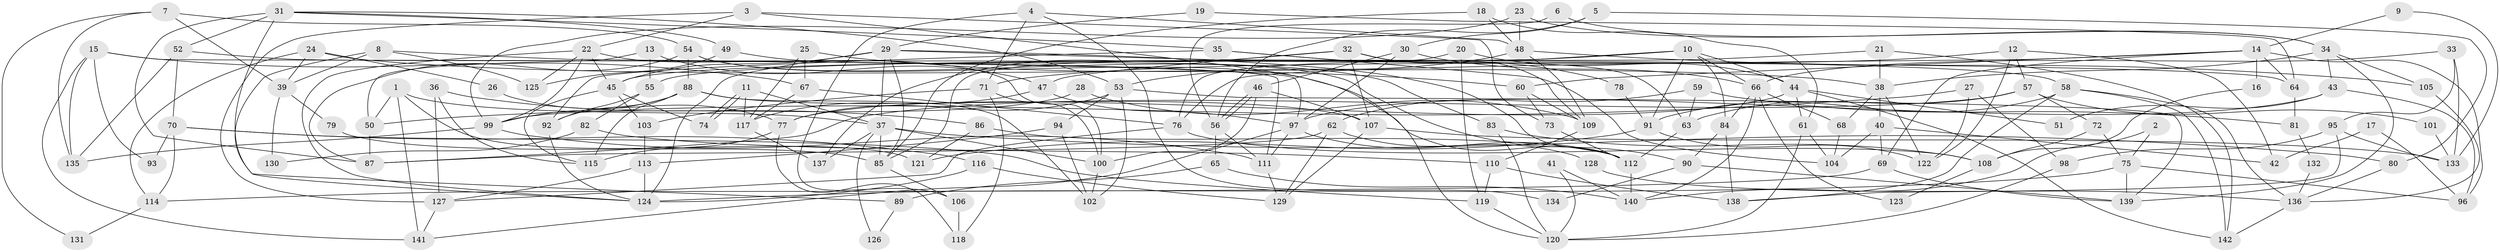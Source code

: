 // coarse degree distribution, {4: 0.26262626262626265, 2: 0.16161616161616163, 3: 0.1717171717171717, 7: 0.050505050505050504, 9: 0.020202020202020204, 5: 0.21212121212121213, 6: 0.04040404040404041, 8: 0.050505050505050504, 11: 0.010101010101010102, 14: 0.010101010101010102, 10: 0.010101010101010102}
// Generated by graph-tools (version 1.1) at 2025/53/03/04/25 21:53:34]
// undirected, 142 vertices, 284 edges
graph export_dot {
graph [start="1"]
  node [color=gray90,style=filled];
  1;
  2;
  3;
  4;
  5;
  6;
  7;
  8;
  9;
  10;
  11;
  12;
  13;
  14;
  15;
  16;
  17;
  18;
  19;
  20;
  21;
  22;
  23;
  24;
  25;
  26;
  27;
  28;
  29;
  30;
  31;
  32;
  33;
  34;
  35;
  36;
  37;
  38;
  39;
  40;
  41;
  42;
  43;
  44;
  45;
  46;
  47;
  48;
  49;
  50;
  51;
  52;
  53;
  54;
  55;
  56;
  57;
  58;
  59;
  60;
  61;
  62;
  63;
  64;
  65;
  66;
  67;
  68;
  69;
  70;
  71;
  72;
  73;
  74;
  75;
  76;
  77;
  78;
  79;
  80;
  81;
  82;
  83;
  84;
  85;
  86;
  87;
  88;
  89;
  90;
  91;
  92;
  93;
  94;
  95;
  96;
  97;
  98;
  99;
  100;
  101;
  102;
  103;
  104;
  105;
  106;
  107;
  108;
  109;
  110;
  111;
  112;
  113;
  114;
  115;
  116;
  117;
  118;
  119;
  120;
  121;
  122;
  123;
  124;
  125;
  126;
  127;
  128;
  129;
  130;
  131;
  132;
  133;
  134;
  135;
  136;
  137;
  138;
  139;
  140;
  141;
  142;
  1 -- 50;
  1 -- 37;
  1 -- 121;
  1 -- 141;
  2 -- 75;
  2 -- 140;
  3 -- 73;
  3 -- 22;
  3 -- 120;
  3 -- 127;
  4 -- 106;
  4 -- 71;
  4 -- 48;
  4 -- 134;
  5 -- 30;
  5 -- 56;
  5 -- 80;
  6 -- 34;
  6 -- 56;
  7 -- 54;
  7 -- 135;
  7 -- 39;
  7 -- 131;
  8 -- 97;
  8 -- 124;
  8 -- 39;
  8 -- 125;
  9 -- 133;
  9 -- 14;
  10 -- 91;
  10 -- 76;
  10 -- 44;
  10 -- 45;
  10 -- 66;
  10 -- 84;
  11 -- 74;
  11 -- 74;
  11 -- 117;
  11 -- 37;
  12 -- 122;
  12 -- 71;
  12 -- 42;
  12 -- 57;
  13 -- 47;
  13 -- 55;
  13 -- 50;
  14 -- 96;
  14 -- 76;
  14 -- 16;
  14 -- 60;
  14 -- 64;
  14 -- 69;
  15 -- 67;
  15 -- 141;
  15 -- 93;
  15 -- 111;
  15 -- 135;
  16 -- 108;
  17 -- 96;
  17 -- 42;
  18 -- 85;
  18 -- 48;
  18 -- 61;
  19 -- 64;
  19 -- 29;
  20 -- 119;
  20 -- 85;
  20 -- 44;
  21 -- 38;
  21 -- 142;
  21 -- 55;
  22 -- 100;
  22 -- 99;
  22 -- 45;
  22 -- 124;
  22 -- 125;
  23 -- 48;
  23 -- 99;
  23 -- 34;
  24 -- 39;
  24 -- 38;
  24 -- 26;
  24 -- 114;
  25 -- 60;
  25 -- 117;
  25 -- 67;
  26 -- 77;
  27 -- 98;
  27 -- 50;
  27 -- 122;
  28 -- 109;
  28 -- 99;
  29 -- 45;
  29 -- 58;
  29 -- 37;
  29 -- 85;
  29 -- 112;
  29 -- 124;
  30 -- 66;
  30 -- 97;
  30 -- 46;
  31 -- 49;
  31 -- 53;
  31 -- 35;
  31 -- 52;
  31 -- 87;
  31 -- 89;
  32 -- 107;
  32 -- 63;
  32 -- 47;
  32 -- 109;
  32 -- 137;
  33 -- 66;
  33 -- 133;
  33 -- 95;
  34 -- 139;
  34 -- 38;
  34 -- 43;
  34 -- 105;
  35 -- 104;
  35 -- 78;
  35 -- 92;
  36 -- 127;
  36 -- 115;
  36 -- 86;
  37 -- 80;
  37 -- 85;
  37 -- 100;
  37 -- 126;
  37 -- 137;
  38 -- 40;
  38 -- 68;
  38 -- 122;
  39 -- 79;
  39 -- 130;
  40 -- 104;
  40 -- 69;
  40 -- 42;
  41 -- 120;
  41 -- 140;
  43 -- 97;
  43 -- 51;
  43 -- 96;
  44 -- 51;
  44 -- 61;
  44 -- 77;
  44 -- 142;
  45 -- 74;
  45 -- 103;
  45 -- 115;
  46 -- 56;
  46 -- 56;
  46 -- 100;
  46 -- 107;
  47 -- 97;
  47 -- 117;
  48 -- 105;
  48 -- 53;
  48 -- 109;
  49 -- 125;
  49 -- 83;
  50 -- 87;
  52 -- 135;
  52 -- 64;
  52 -- 70;
  53 -- 77;
  53 -- 94;
  53 -- 102;
  53 -- 139;
  54 -- 88;
  54 -- 90;
  54 -- 87;
  54 -- 112;
  55 -- 92;
  55 -- 82;
  56 -- 111;
  56 -- 65;
  57 -- 87;
  57 -- 63;
  57 -- 72;
  57 -- 101;
  58 -- 142;
  58 -- 91;
  58 -- 136;
  58 -- 138;
  59 -- 63;
  59 -- 62;
  59 -- 81;
  60 -- 109;
  60 -- 73;
  61 -- 104;
  61 -- 120;
  62 -- 129;
  62 -- 87;
  62 -- 128;
  63 -- 112;
  64 -- 81;
  65 -- 140;
  65 -- 89;
  66 -- 84;
  66 -- 68;
  66 -- 123;
  66 -- 140;
  67 -- 117;
  67 -- 76;
  68 -- 104;
  69 -- 114;
  69 -- 139;
  70 -- 116;
  70 -- 93;
  70 -- 114;
  70 -- 119;
  71 -- 100;
  71 -- 103;
  71 -- 118;
  72 -- 75;
  72 -- 108;
  73 -- 112;
  75 -- 124;
  75 -- 139;
  75 -- 96;
  76 -- 127;
  76 -- 108;
  77 -- 115;
  77 -- 118;
  78 -- 91;
  79 -- 85;
  80 -- 136;
  81 -- 132;
  82 -- 110;
  82 -- 130;
  83 -- 108;
  83 -- 120;
  84 -- 138;
  84 -- 90;
  85 -- 106;
  86 -- 112;
  86 -- 121;
  88 -- 92;
  88 -- 102;
  88 -- 99;
  88 -- 107;
  88 -- 115;
  89 -- 126;
  90 -- 139;
  90 -- 134;
  91 -- 121;
  91 -- 122;
  92 -- 124;
  94 -- 102;
  94 -- 113;
  95 -- 138;
  95 -- 98;
  95 -- 133;
  97 -- 112;
  97 -- 141;
  97 -- 111;
  98 -- 120;
  99 -- 111;
  99 -- 135;
  100 -- 102;
  101 -- 133;
  103 -- 113;
  105 -- 136;
  106 -- 118;
  107 -- 129;
  107 -- 133;
  108 -- 123;
  109 -- 110;
  110 -- 119;
  110 -- 138;
  111 -- 129;
  112 -- 140;
  113 -- 124;
  113 -- 127;
  114 -- 131;
  116 -- 124;
  116 -- 129;
  117 -- 137;
  119 -- 120;
  127 -- 141;
  128 -- 136;
  132 -- 136;
  136 -- 142;
}
